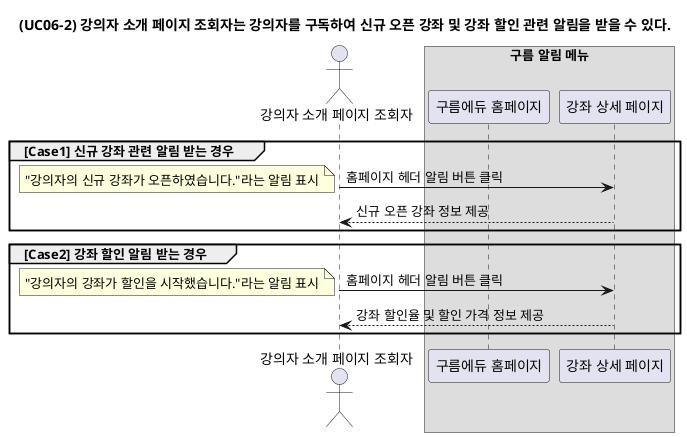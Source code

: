 @startuml

title (UC06-2) 강의자 소개 페이지 조회자는 강의자를 구독하여 신규 오픈 강좌 및 강좌 할인 관련 알림을 받을 수 있다.
actor "강의자 소개 페이지 조회자"

box "구름 알림 메뉴"
participant "구름에듀 홈페이지"
participant "강좌 상세 페이지"

group [Case1] 신규 강좌 관련 알림 받는 경우
"강의자 소개 페이지 조회자" -> "강좌 상세 페이지" : 홈페이지 헤더 알림 버튼 클릭
note left
"강의자의 신규 강좌가 오픈하였습니다."라는 알림 표시
end note
"강좌 상세 페이지" --> "강의자 소개 페이지 조회자" : 신규 오픈 강좌 정보 제공
end

group [Case2] 강좌 할인 알림 받는 경우
"강의자 소개 페이지 조회자" -> "강좌 상세 페이지" : 홈페이지 헤더 알림 버튼 클릭
note left
"강의자의 강좌가 할인을 시작했습니다."라는 알림 표시
end note
"강좌 상세 페이지" --> "강의자 소개 페이지 조회자" : 강좌 할인율 및 할인 가격 정보 제공
end

@enduml